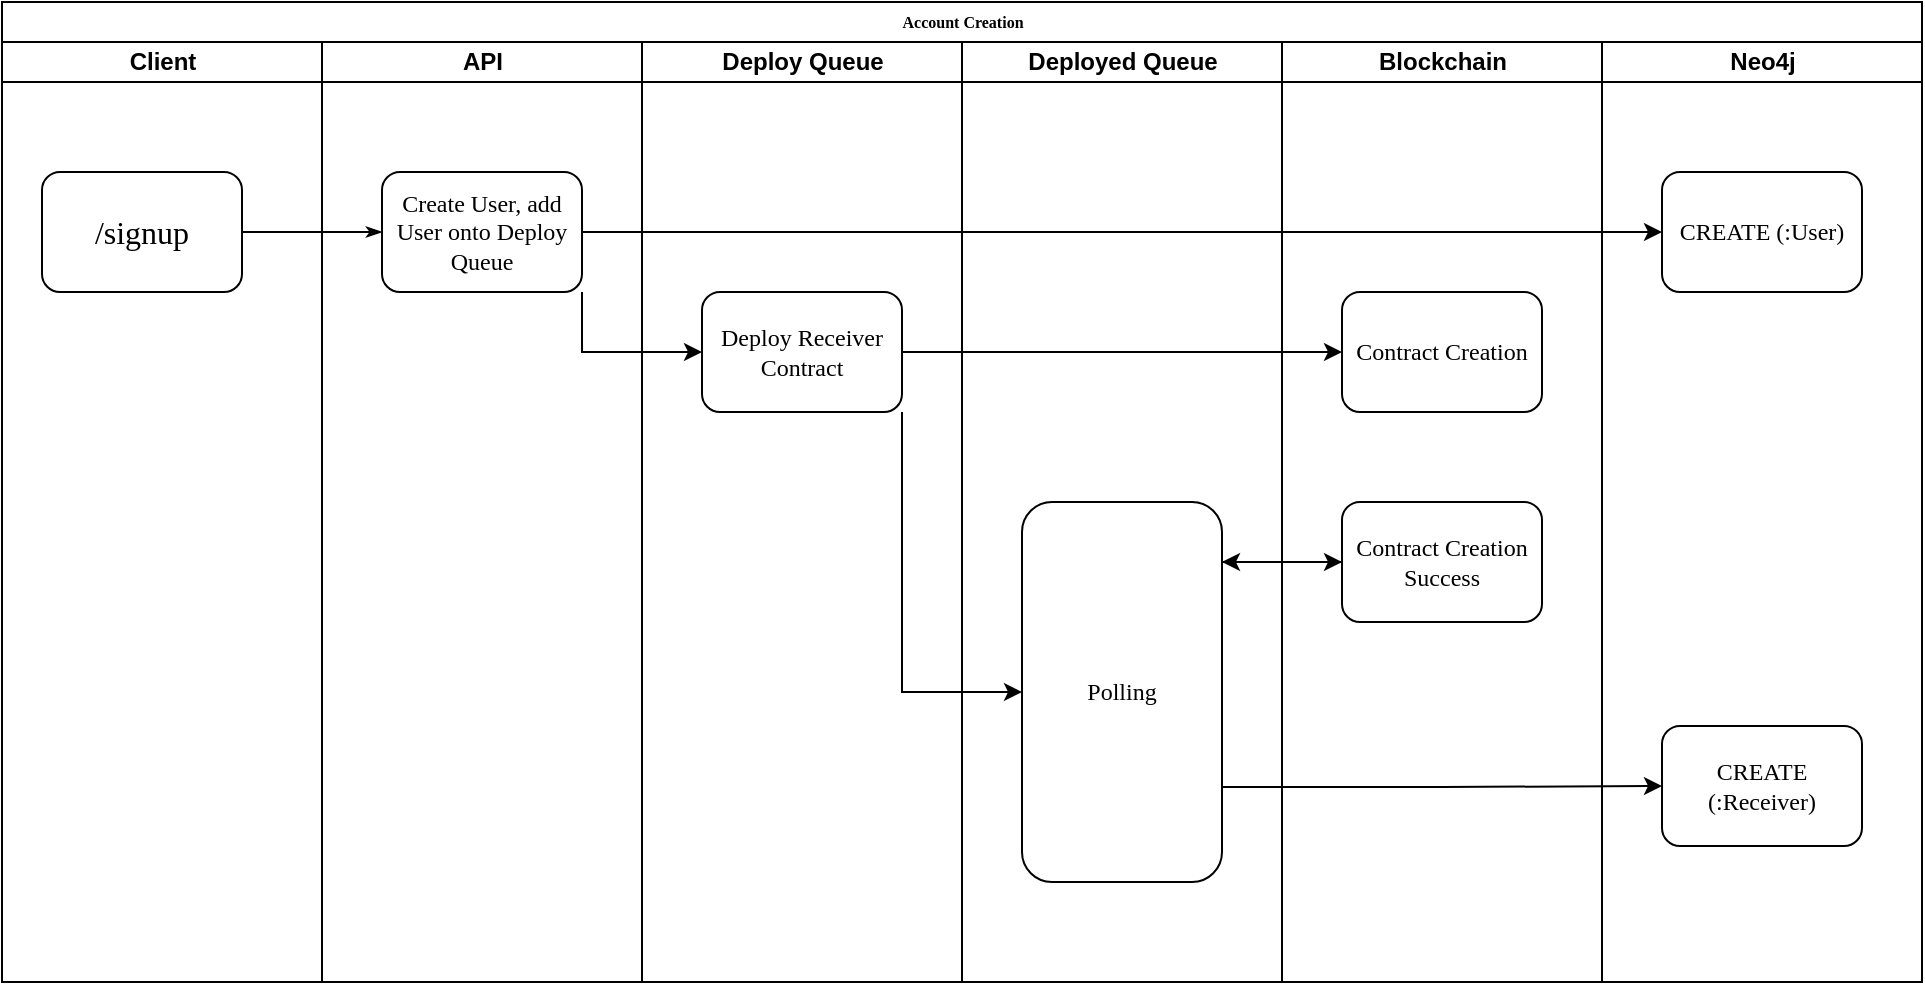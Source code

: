 <mxfile version="15.8.6" type="device"><diagram name="Page-1" id="74e2e168-ea6b-b213-b513-2b3c1d86103e"><mxGraphModel dx="2062" dy="705" grid="1" gridSize="10" guides="1" tooltips="1" connect="1" arrows="1" fold="1" page="1" pageScale="1" pageWidth="1100" pageHeight="1700" background="none" math="0" shadow="0"><root><mxCell id="0"/><mxCell id="1" parent="0"/><mxCell id="77e6c97f196da883-1" value="Account Creation" style="swimlane;html=1;childLayout=stackLayout;startSize=20;rounded=0;shadow=0;labelBackgroundColor=none;strokeWidth=1;fontFamily=Verdana;fontSize=8;align=center;" parent="1" vertex="1"><mxGeometry x="70" y="40" width="960" height="490" as="geometry"/></mxCell><mxCell id="77e6c97f196da883-2" value="Client" style="swimlane;html=1;startSize=20;" parent="77e6c97f196da883-1" vertex="1"><mxGeometry y="20" width="160" height="470" as="geometry"/></mxCell><mxCell id="77e6c97f196da883-8" value="&lt;span style=&quot;font-size: 16px&quot;&gt;/signup&lt;/span&gt;" style="rounded=1;whiteSpace=wrap;html=1;shadow=0;labelBackgroundColor=none;strokeWidth=1;fontFamily=Verdana;fontSize=8;align=center;" parent="77e6c97f196da883-2" vertex="1"><mxGeometry x="20" y="65" width="100" height="60" as="geometry"/></mxCell><mxCell id="77e6c97f196da883-26" style="edgeStyle=orthogonalEdgeStyle;rounded=1;html=1;labelBackgroundColor=none;startArrow=none;startFill=0;startSize=5;endArrow=classicThin;endFill=1;endSize=5;jettySize=auto;orthogonalLoop=1;strokeWidth=1;fontFamily=Verdana;fontSize=8" parent="77e6c97f196da883-1" source="77e6c97f196da883-8" target="77e6c97f196da883-11" edge="1"><mxGeometry relative="1" as="geometry"/></mxCell><mxCell id="77e6c97f196da883-3" value="API" style="swimlane;html=1;startSize=20;" parent="77e6c97f196da883-1" vertex="1"><mxGeometry x="160" y="20" width="160" height="470" as="geometry"/></mxCell><mxCell id="77e6c97f196da883-11" value="Create User, add User onto Deploy Queue" style="rounded=1;whiteSpace=wrap;html=1;shadow=0;labelBackgroundColor=none;strokeWidth=1;fontFamily=Verdana;fontSize=12;align=center;" parent="77e6c97f196da883-3" vertex="1"><mxGeometry x="30" y="65" width="100" height="60" as="geometry"/></mxCell><mxCell id="77e6c97f196da883-4" value="Deploy Queue" style="swimlane;html=1;startSize=20;" parent="77e6c97f196da883-1" vertex="1"><mxGeometry x="320" y="20" width="160" height="470" as="geometry"/></mxCell><mxCell id="1Z6YILb1HDF8jK2a8IwL-7" value="Deploy Receiver Contract" style="rounded=1;whiteSpace=wrap;html=1;shadow=0;labelBackgroundColor=none;strokeWidth=1;fontFamily=Verdana;fontSize=12;align=center;" parent="77e6c97f196da883-4" vertex="1"><mxGeometry x="30" y="125" width="100" height="60" as="geometry"/></mxCell><mxCell id="77e6c97f196da883-5" value="Deployed Queue" style="swimlane;html=1;startSize=20;" parent="77e6c97f196da883-1" vertex="1"><mxGeometry x="480" y="20" width="160" height="470" as="geometry"/></mxCell><mxCell id="1Z6YILb1HDF8jK2a8IwL-14" value="Polling" style="rounded=1;whiteSpace=wrap;html=1;shadow=0;labelBackgroundColor=none;strokeWidth=1;fontFamily=Verdana;fontSize=12;align=center;" parent="77e6c97f196da883-5" vertex="1"><mxGeometry x="30" y="230" width="100" height="190" as="geometry"/></mxCell><mxCell id="77e6c97f196da883-7" value="Blockchain" style="swimlane;html=1;startSize=20;" parent="77e6c97f196da883-1" vertex="1"><mxGeometry x="640" y="20" width="160" height="470" as="geometry"/></mxCell><mxCell id="1Z6YILb1HDF8jK2a8IwL-11" value="&lt;font style=&quot;font-size: 12px&quot;&gt;Contract Creation&lt;/font&gt;" style="rounded=1;whiteSpace=wrap;html=1;shadow=0;labelBackgroundColor=none;strokeWidth=1;fontFamily=Verdana;fontSize=8;align=center;" parent="77e6c97f196da883-7" vertex="1"><mxGeometry x="30" y="125" width="100" height="60" as="geometry"/></mxCell><mxCell id="1Z6YILb1HDF8jK2a8IwL-16" value="&lt;font style=&quot;font-size: 12px&quot;&gt;Contract Creation Success&lt;/font&gt;" style="rounded=1;whiteSpace=wrap;html=1;shadow=0;labelBackgroundColor=none;strokeWidth=1;fontFamily=Verdana;fontSize=8;align=center;" parent="77e6c97f196da883-7" vertex="1"><mxGeometry x="30" y="230" width="100" height="60" as="geometry"/></mxCell><mxCell id="1Z6YILb1HDF8jK2a8IwL-4" value="Neo4j" style="swimlane;html=1;startSize=20;" parent="77e6c97f196da883-1" vertex="1"><mxGeometry x="800" y="20" width="160" height="470" as="geometry"/></mxCell><mxCell id="1Z6YILb1HDF8jK2a8IwL-5" value="CREATE (:User)" style="rounded=1;whiteSpace=wrap;html=1;shadow=0;labelBackgroundColor=none;strokeWidth=1;fontFamily=Verdana;fontSize=12;align=center;" parent="1Z6YILb1HDF8jK2a8IwL-4" vertex="1"><mxGeometry x="30" y="65" width="100" height="60" as="geometry"/></mxCell><mxCell id="1Z6YILb1HDF8jK2a8IwL-21" value="CREATE (:Receiver)" style="rounded=1;whiteSpace=wrap;html=1;shadow=0;labelBackgroundColor=none;strokeWidth=1;fontFamily=Verdana;fontSize=12;align=center;" parent="1Z6YILb1HDF8jK2a8IwL-4" vertex="1"><mxGeometry x="30" y="342" width="100" height="60" as="geometry"/></mxCell><mxCell id="1Z6YILb1HDF8jK2a8IwL-6" style="edgeStyle=orthogonalEdgeStyle;rounded=0;orthogonalLoop=1;jettySize=auto;html=1;exitX=1;exitY=0.5;exitDx=0;exitDy=0;fontSize=16;entryX=0;entryY=0.5;entryDx=0;entryDy=0;" parent="77e6c97f196da883-1" source="77e6c97f196da883-11" target="1Z6YILb1HDF8jK2a8IwL-5" edge="1"><mxGeometry relative="1" as="geometry"><mxPoint x="820" y="115" as="targetPoint"/></mxGeometry></mxCell><mxCell id="1Z6YILb1HDF8jK2a8IwL-12" style="edgeStyle=orthogonalEdgeStyle;rounded=0;orthogonalLoop=1;jettySize=auto;html=1;exitX=1;exitY=0.5;exitDx=0;exitDy=0;entryX=0;entryY=0.5;entryDx=0;entryDy=0;fontSize=12;" parent="77e6c97f196da883-1" source="1Z6YILb1HDF8jK2a8IwL-7" target="1Z6YILb1HDF8jK2a8IwL-11" edge="1"><mxGeometry relative="1" as="geometry"/></mxCell><mxCell id="1Z6YILb1HDF8jK2a8IwL-17" style="edgeStyle=orthogonalEdgeStyle;rounded=0;orthogonalLoop=1;jettySize=auto;html=1;exitX=1;exitY=0.5;exitDx=0;exitDy=0;fontSize=12;" parent="77e6c97f196da883-1" source="1Z6YILb1HDF8jK2a8IwL-14" target="1Z6YILb1HDF8jK2a8IwL-16" edge="1"><mxGeometry relative="1" as="geometry"><Array as="points"><mxPoint x="610" y="280"/><mxPoint x="610" y="280"/></Array></mxGeometry></mxCell><mxCell id="1Z6YILb1HDF8jK2a8IwL-25" style="edgeStyle=orthogonalEdgeStyle;rounded=0;orthogonalLoop=1;jettySize=auto;html=1;exitX=1;exitY=1;exitDx=0;exitDy=0;entryX=0;entryY=0.5;entryDx=0;entryDy=0;fontSize=12;" parent="77e6c97f196da883-1" source="1Z6YILb1HDF8jK2a8IwL-7" target="1Z6YILb1HDF8jK2a8IwL-14" edge="1"><mxGeometry relative="1" as="geometry"/></mxCell><mxCell id="1Z6YILb1HDF8jK2a8IwL-27" style="edgeStyle=orthogonalEdgeStyle;rounded=0;orthogonalLoop=1;jettySize=auto;html=1;exitX=1;exitY=1;exitDx=0;exitDy=0;fontSize=12;" parent="77e6c97f196da883-1" source="77e6c97f196da883-11" target="1Z6YILb1HDF8jK2a8IwL-7" edge="1"><mxGeometry relative="1" as="geometry"/></mxCell><mxCell id="j5NshTpMGvCv_F73HOV9-1" style="edgeStyle=orthogonalEdgeStyle;rounded=0;orthogonalLoop=1;jettySize=auto;html=1;exitX=1;exitY=0.75;exitDx=0;exitDy=0;entryX=0;entryY=0.5;entryDx=0;entryDy=0;" parent="77e6c97f196da883-1" source="1Z6YILb1HDF8jK2a8IwL-14" target="1Z6YILb1HDF8jK2a8IwL-21" edge="1"><mxGeometry relative="1" as="geometry"/></mxCell><mxCell id="1Z6YILb1HDF8jK2a8IwL-18" style="edgeStyle=orthogonalEdgeStyle;rounded=0;orthogonalLoop=1;jettySize=auto;html=1;exitX=0;exitY=0.5;exitDx=0;exitDy=0;fontSize=12;" parent="1" source="1Z6YILb1HDF8jK2a8IwL-16" edge="1"><mxGeometry relative="1" as="geometry"><mxPoint x="680" y="320" as="targetPoint"/></mxGeometry></mxCell></root></mxGraphModel></diagram></mxfile>